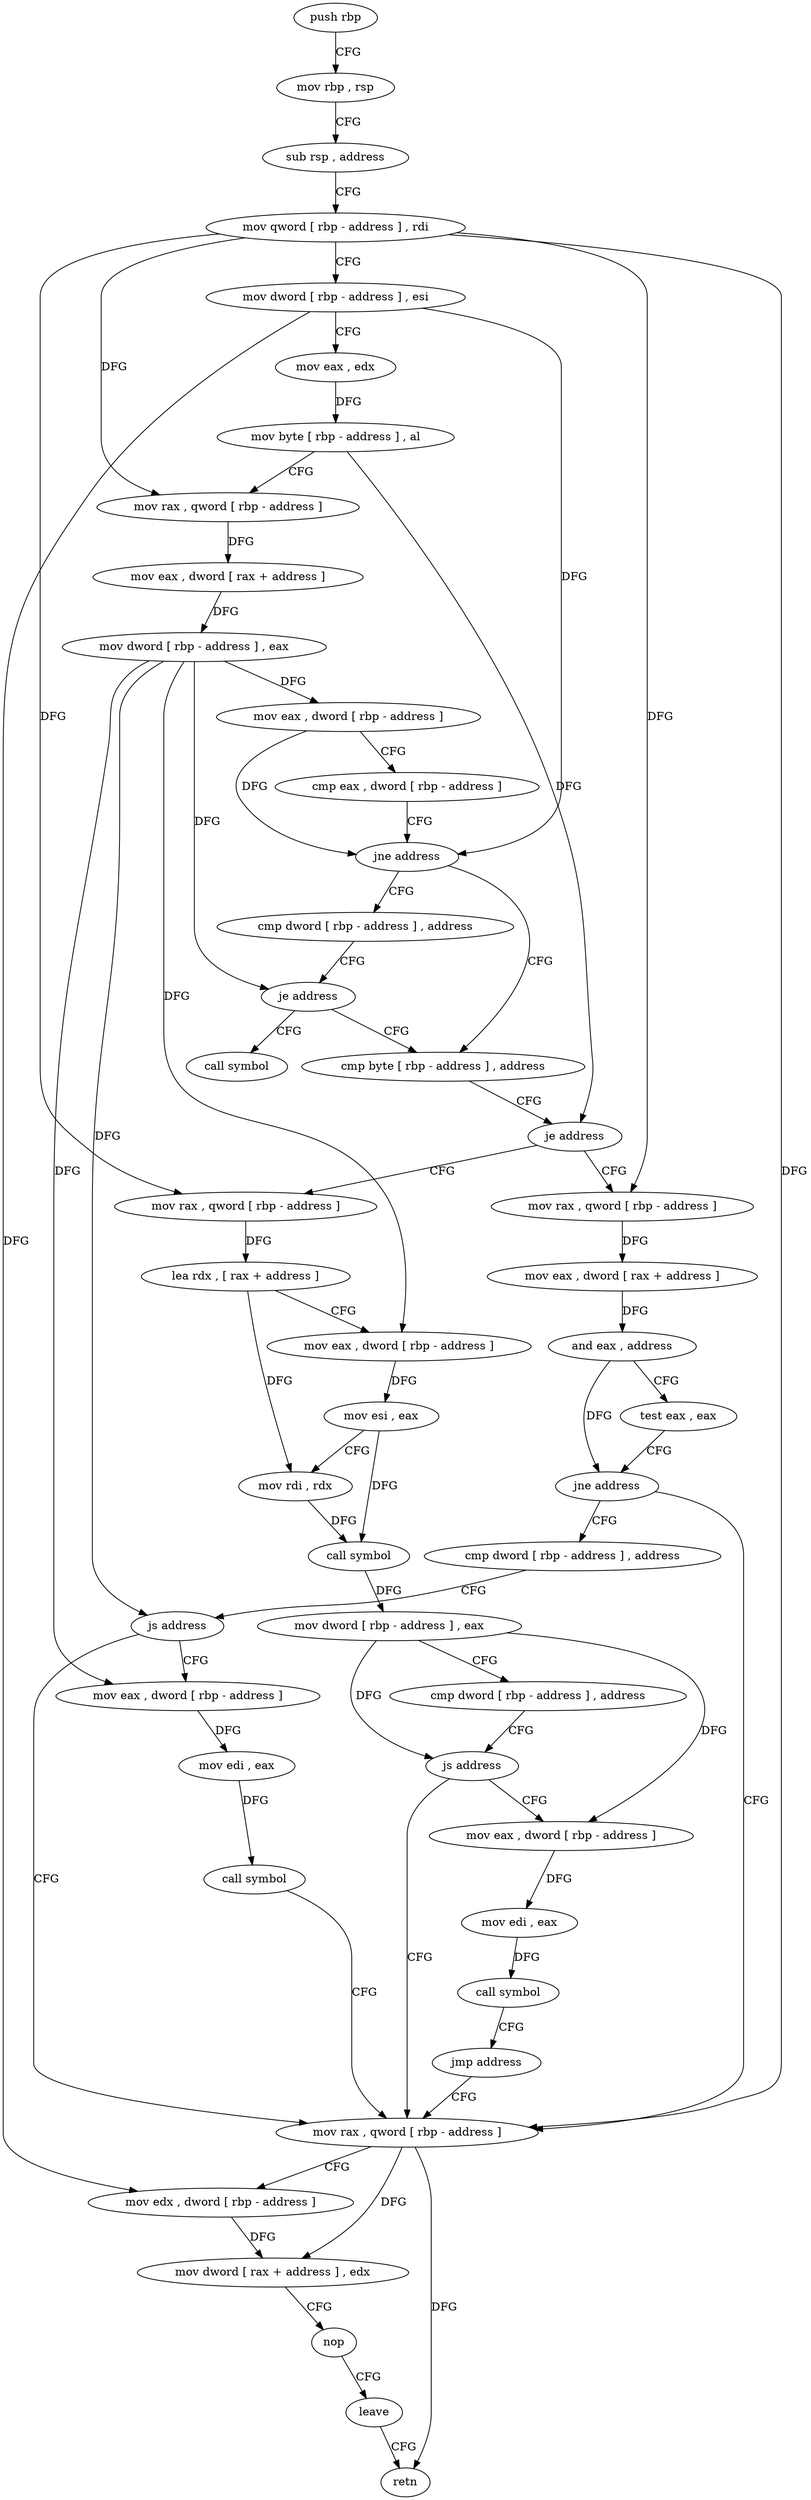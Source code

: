 digraph "func" {
"4293906" [label = "push rbp" ]
"4293907" [label = "mov rbp , rsp" ]
"4293910" [label = "sub rsp , address" ]
"4293914" [label = "mov qword [ rbp - address ] , rdi" ]
"4293918" [label = "mov dword [ rbp - address ] , esi" ]
"4293921" [label = "mov eax , edx" ]
"4293923" [label = "mov byte [ rbp - address ] , al" ]
"4293926" [label = "mov rax , qword [ rbp - address ]" ]
"4293930" [label = "mov eax , dword [ rax + address ]" ]
"4293933" [label = "mov dword [ rbp - address ] , eax" ]
"4293936" [label = "mov eax , dword [ rbp - address ]" ]
"4293939" [label = "cmp eax , dword [ rbp - address ]" ]
"4293942" [label = "jne address" ]
"4293955" [label = "cmp byte [ rbp - address ] , address" ]
"4293944" [label = "cmp dword [ rbp - address ] , address" ]
"4293959" [label = "je address" ]
"4294003" [label = "mov rax , qword [ rbp - address ]" ]
"4293961" [label = "mov rax , qword [ rbp - address ]" ]
"4293948" [label = "je address" ]
"4293950" [label = "call symbol" ]
"4294007" [label = "mov eax , dword [ rax + address ]" ]
"4294010" [label = "and eax , address" ]
"4294013" [label = "test eax , eax" ]
"4294015" [label = "jne address" ]
"4294033" [label = "mov rax , qword [ rbp - address ]" ]
"4294017" [label = "cmp dword [ rbp - address ] , address" ]
"4293965" [label = "lea rdx , [ rax + address ]" ]
"4293969" [label = "mov eax , dword [ rbp - address ]" ]
"4293972" [label = "mov esi , eax" ]
"4293974" [label = "mov rdi , rdx" ]
"4293977" [label = "call symbol" ]
"4293982" [label = "mov dword [ rbp - address ] , eax" ]
"4293985" [label = "cmp dword [ rbp - address ] , address" ]
"4293989" [label = "js address" ]
"4293991" [label = "mov eax , dword [ rbp - address ]" ]
"4294037" [label = "mov edx , dword [ rbp - address ]" ]
"4294040" [label = "mov dword [ rax + address ] , edx" ]
"4294043" [label = "nop" ]
"4294044" [label = "leave" ]
"4294045" [label = "retn" ]
"4294021" [label = "js address" ]
"4294023" [label = "mov eax , dword [ rbp - address ]" ]
"4293994" [label = "mov edi , eax" ]
"4293996" [label = "call symbol" ]
"4294001" [label = "jmp address" ]
"4294026" [label = "mov edi , eax" ]
"4294028" [label = "call symbol" ]
"4293906" -> "4293907" [ label = "CFG" ]
"4293907" -> "4293910" [ label = "CFG" ]
"4293910" -> "4293914" [ label = "CFG" ]
"4293914" -> "4293918" [ label = "CFG" ]
"4293914" -> "4293926" [ label = "DFG" ]
"4293914" -> "4294003" [ label = "DFG" ]
"4293914" -> "4293961" [ label = "DFG" ]
"4293914" -> "4294033" [ label = "DFG" ]
"4293918" -> "4293921" [ label = "CFG" ]
"4293918" -> "4293942" [ label = "DFG" ]
"4293918" -> "4294037" [ label = "DFG" ]
"4293921" -> "4293923" [ label = "DFG" ]
"4293923" -> "4293926" [ label = "CFG" ]
"4293923" -> "4293959" [ label = "DFG" ]
"4293926" -> "4293930" [ label = "DFG" ]
"4293930" -> "4293933" [ label = "DFG" ]
"4293933" -> "4293936" [ label = "DFG" ]
"4293933" -> "4293948" [ label = "DFG" ]
"4293933" -> "4293969" [ label = "DFG" ]
"4293933" -> "4294021" [ label = "DFG" ]
"4293933" -> "4294023" [ label = "DFG" ]
"4293936" -> "4293939" [ label = "CFG" ]
"4293936" -> "4293942" [ label = "DFG" ]
"4293939" -> "4293942" [ label = "CFG" ]
"4293942" -> "4293955" [ label = "CFG" ]
"4293942" -> "4293944" [ label = "CFG" ]
"4293955" -> "4293959" [ label = "CFG" ]
"4293944" -> "4293948" [ label = "CFG" ]
"4293959" -> "4294003" [ label = "CFG" ]
"4293959" -> "4293961" [ label = "CFG" ]
"4294003" -> "4294007" [ label = "DFG" ]
"4293961" -> "4293965" [ label = "DFG" ]
"4293948" -> "4293955" [ label = "CFG" ]
"4293948" -> "4293950" [ label = "CFG" ]
"4294007" -> "4294010" [ label = "DFG" ]
"4294010" -> "4294013" [ label = "CFG" ]
"4294010" -> "4294015" [ label = "DFG" ]
"4294013" -> "4294015" [ label = "CFG" ]
"4294015" -> "4294033" [ label = "CFG" ]
"4294015" -> "4294017" [ label = "CFG" ]
"4294033" -> "4294037" [ label = "CFG" ]
"4294033" -> "4294040" [ label = "DFG" ]
"4294033" -> "4294045" [ label = "DFG" ]
"4294017" -> "4294021" [ label = "CFG" ]
"4293965" -> "4293969" [ label = "CFG" ]
"4293965" -> "4293974" [ label = "DFG" ]
"4293969" -> "4293972" [ label = "DFG" ]
"4293972" -> "4293974" [ label = "CFG" ]
"4293972" -> "4293977" [ label = "DFG" ]
"4293974" -> "4293977" [ label = "DFG" ]
"4293977" -> "4293982" [ label = "DFG" ]
"4293982" -> "4293985" [ label = "CFG" ]
"4293982" -> "4293989" [ label = "DFG" ]
"4293982" -> "4293991" [ label = "DFG" ]
"4293985" -> "4293989" [ label = "CFG" ]
"4293989" -> "4294033" [ label = "CFG" ]
"4293989" -> "4293991" [ label = "CFG" ]
"4293991" -> "4293994" [ label = "DFG" ]
"4294037" -> "4294040" [ label = "DFG" ]
"4294040" -> "4294043" [ label = "CFG" ]
"4294043" -> "4294044" [ label = "CFG" ]
"4294044" -> "4294045" [ label = "CFG" ]
"4294021" -> "4294033" [ label = "CFG" ]
"4294021" -> "4294023" [ label = "CFG" ]
"4294023" -> "4294026" [ label = "DFG" ]
"4293994" -> "4293996" [ label = "DFG" ]
"4293996" -> "4294001" [ label = "CFG" ]
"4294001" -> "4294033" [ label = "CFG" ]
"4294026" -> "4294028" [ label = "DFG" ]
"4294028" -> "4294033" [ label = "CFG" ]
}
